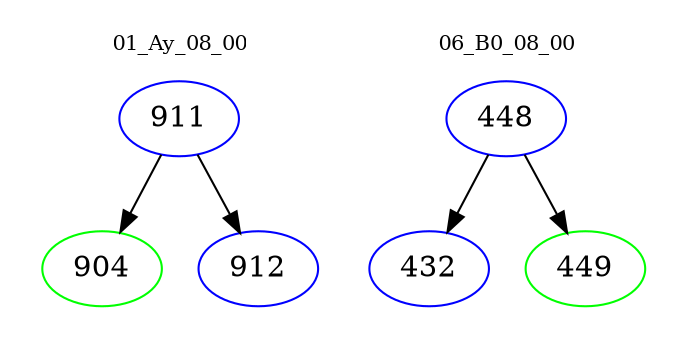 digraph{
subgraph cluster_0 {
color = white
label = "01_Ay_08_00";
fontsize=10;
T0_911 [label="911", color="blue"]
T0_911 -> T0_904 [color="black"]
T0_904 [label="904", color="green"]
T0_911 -> T0_912 [color="black"]
T0_912 [label="912", color="blue"]
}
subgraph cluster_1 {
color = white
label = "06_B0_08_00";
fontsize=10;
T1_448 [label="448", color="blue"]
T1_448 -> T1_432 [color="black"]
T1_432 [label="432", color="blue"]
T1_448 -> T1_449 [color="black"]
T1_449 [label="449", color="green"]
}
}
